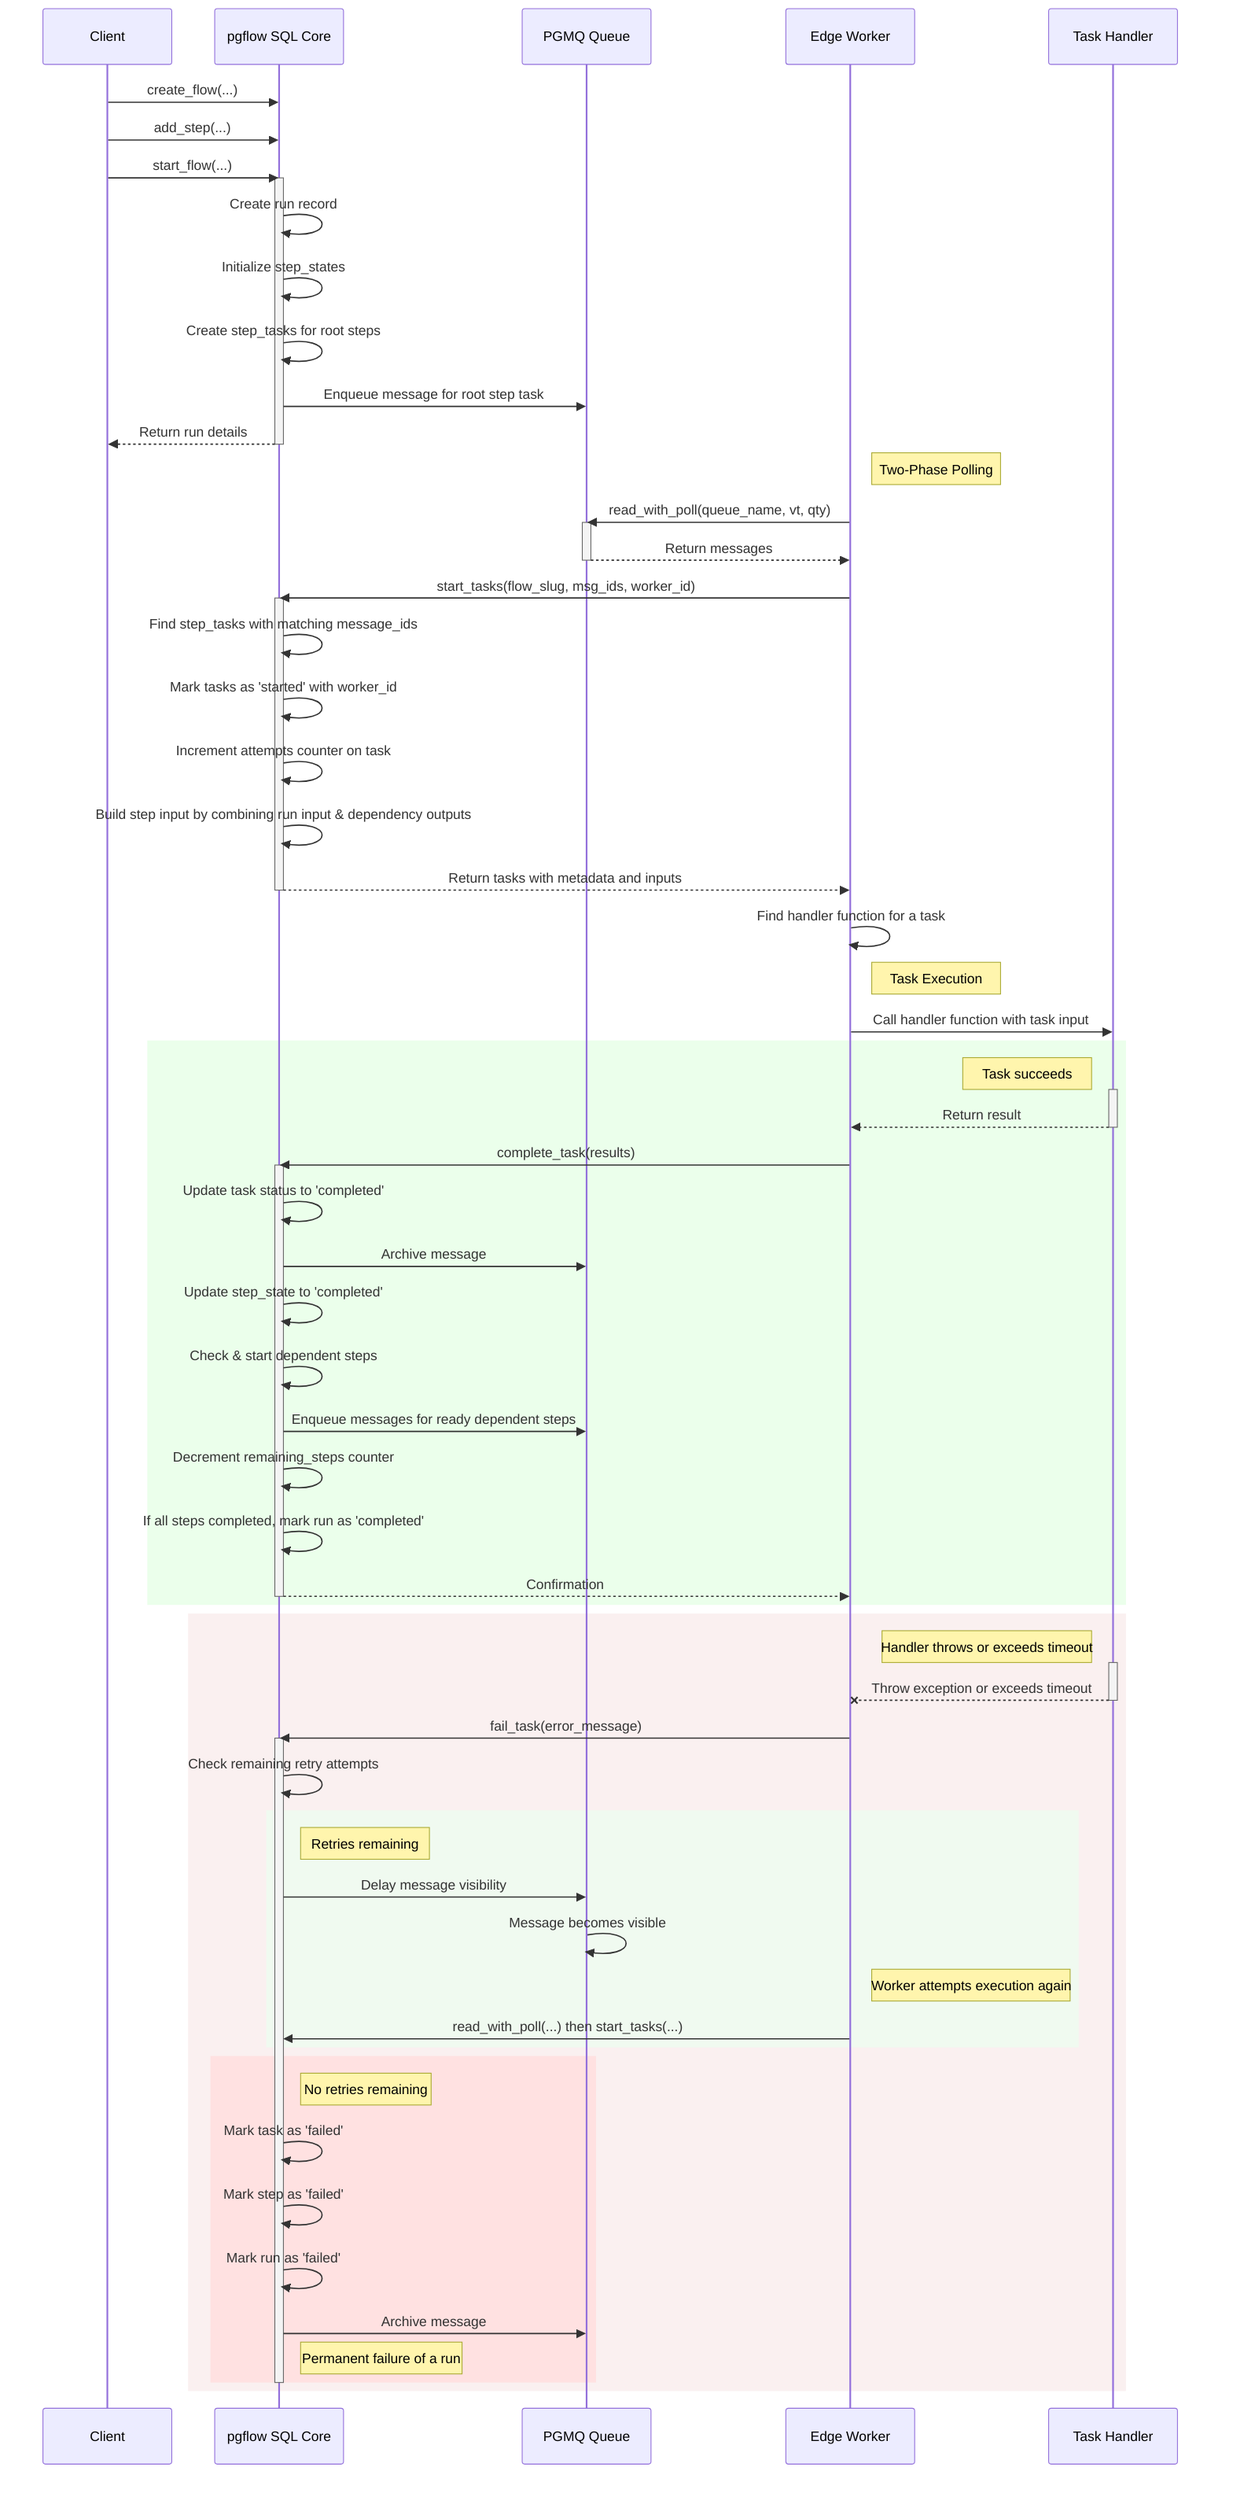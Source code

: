 sequenceDiagram
    participant Client
    participant pgflow as pgflow SQL Core
    participant PGMQ as PGMQ Queue
    participant Worker as Edge Worker
    participant Handler as Task Handler

    Client->>pgflow: create_flow(...)
    Client->>pgflow: add_step(...)
    Client->>pgflow: start_flow(...)

    activate pgflow
    pgflow->>pgflow: Create run record
    pgflow->>pgflow: Initialize step_states
    pgflow->>pgflow: Create step_tasks for root steps
    pgflow->>PGMQ: Enqueue message for root step task
    pgflow-->>Client: Return run details
    deactivate pgflow

    note right of Worker: Two-Phase Polling
    
    Worker->>PGMQ: read_with_poll(queue_name, vt, qty)
    activate PGMQ
    PGMQ-->>Worker: Return messages
    deactivate PGMQ
    
    Worker->>pgflow: start_tasks(flow_slug, msg_ids, worker_id)
    activate pgflow
    pgflow->>pgflow: Find step_tasks with matching message_ids
    pgflow->>pgflow: Mark tasks as 'started' with worker_id
    pgflow->>pgflow: Increment attempts counter on task
    pgflow->>pgflow: Build step input by combining run input & dependency outputs
    pgflow-->>Worker: Return tasks with metadata and inputs
    deactivate pgflow

    Worker->>Worker: Find handler function for a task

    note right of Worker: Task Execution

    Worker->>Handler: Call handler function with task input

    rect rgb(235, 255, 235)
      note left of Handler: Task succeeds
      activate Handler
      Handler-->>Worker: Return result
      deactivate Handler

      Worker->>pgflow: complete_task(results)

      activate pgflow
      pgflow->>pgflow: Update task status to 'completed'
      pgflow->>PGMQ: Archive message
      pgflow->>pgflow: Update step_state to 'completed'
      pgflow->>pgflow: Check & start dependent steps
      pgflow->>PGMQ: Enqueue messages for ready dependent steps
      pgflow->>pgflow: Decrement remaining_steps counter
      pgflow->>pgflow: If all steps completed, mark run as 'completed'
      pgflow-->>Worker: Confirmation
      deactivate pgflow
    end

    rect rgb(250, 240, 240)
      note left of Handler: Handler throws or exceeds timeout

      activate Handler
      Handler--xWorker: Throw exception or exceeds timeout
      deactivate Handler
      Worker->>pgflow: fail_task(error_message)

      activate pgflow
      pgflow->>pgflow: Check remaining retry attempts

      rect rgb(240, 250, 240)
        note right of pgflow: Retries remaining
        pgflow->>PGMQ: Delay message visibility
        PGMQ->>PGMQ: Message becomes visible
        note right of Worker: Worker attempts execution again
        Worker->>pgflow: read_with_poll(...) then start_tasks(...)
      end
      rect rgb(255, 225, 225)
        note right of pgflow: No retries remaining
        pgflow->>pgflow: Mark task as 'failed'
        pgflow->>pgflow: Mark step as 'failed'
        pgflow->>pgflow: Mark run as 'failed'
        pgflow->>PGMQ: Archive message
        note right of pgflow: Permanent failure of a run
      end
      deactivate pgflow
    end
